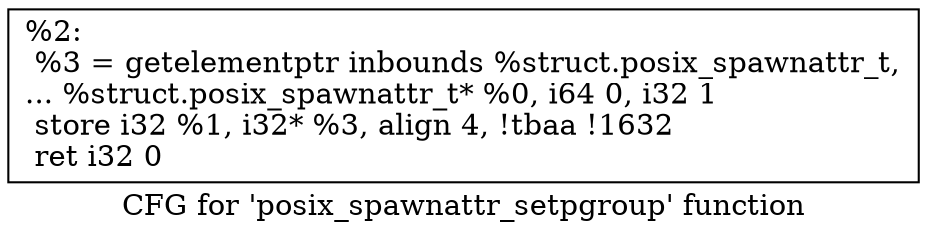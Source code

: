 digraph "CFG for 'posix_spawnattr_setpgroup' function" {
	label="CFG for 'posix_spawnattr_setpgroup' function";

	Node0x1f76890 [shape=record,label="{%2:\l  %3 = getelementptr inbounds %struct.posix_spawnattr_t,\l... %struct.posix_spawnattr_t* %0, i64 0, i32 1\l  store i32 %1, i32* %3, align 4, !tbaa !1632\l  ret i32 0\l}"];
}
